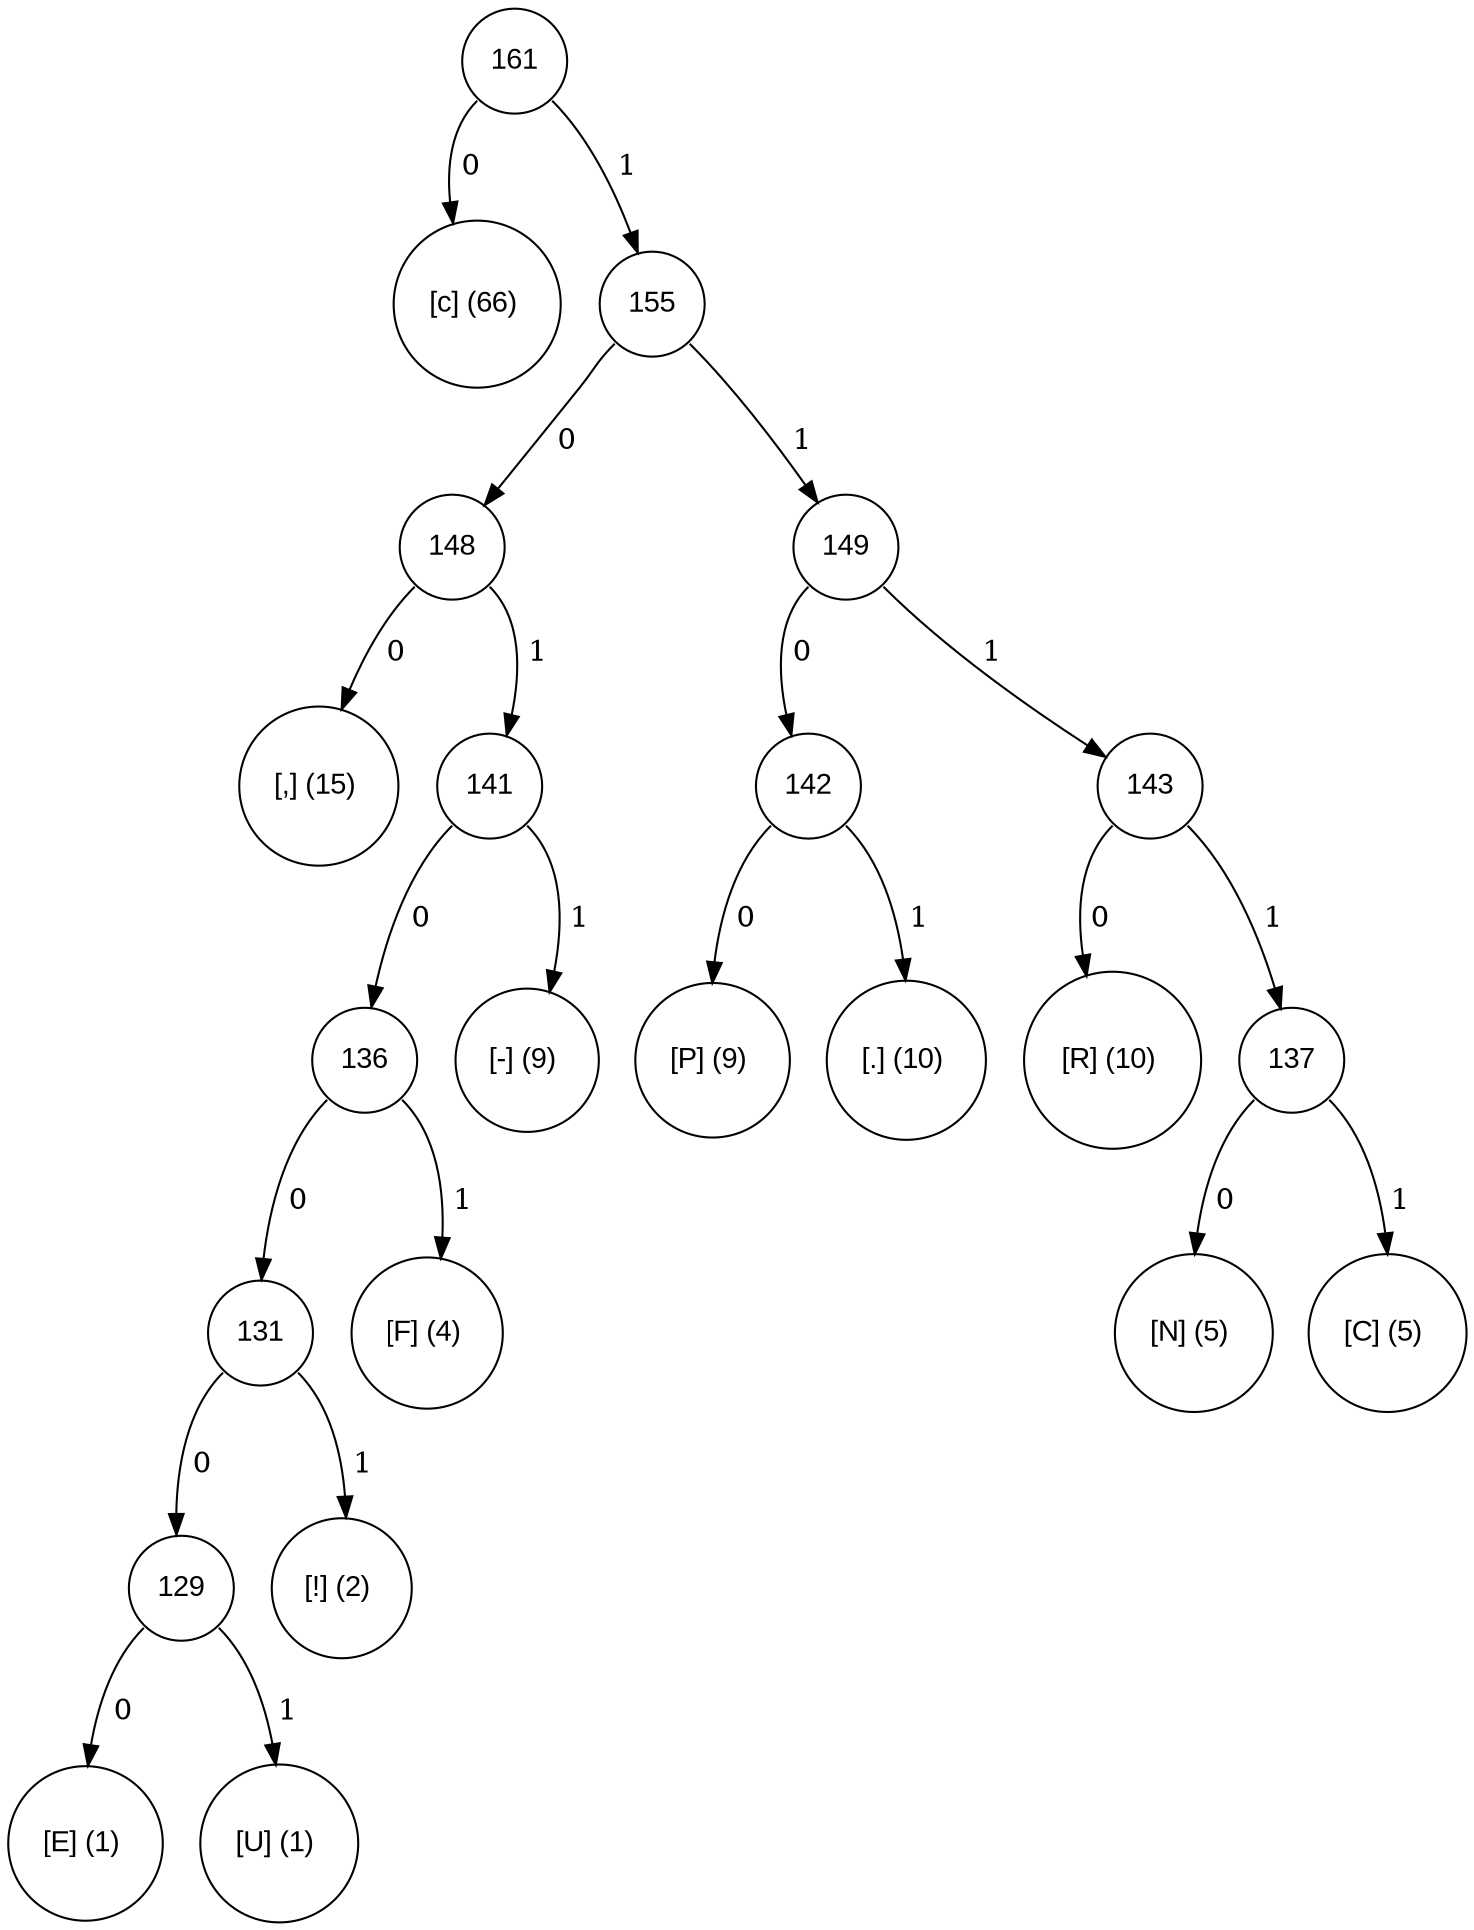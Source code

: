 digraph tree {
	node [fontname="Arial", shape="circle", width=0.5]; 

161:sw -> 99 [label = " 0"]; 
99 [label = "[c] (66) "]; 
161:se -> 155 [label = " 1"]; 
155 [label = "155"]; 
155:sw -> 148 [label = " 0"]; 
148 [label = "148"]; 
148:sw -> 44 [label = " 0"]; 
44 [label = "[,] (15) "]; 
148:se -> 141 [label = " 1"]; 
141 [label = "141"]; 
141:se -> 45 [label = " 1"]; 
45 [label = "[-] (9) "]; 
141:sw -> 136 [label = " 0"]; 
136 [label = "136"]; 
136:se -> 70 [label = " 1"]; 
70 [label = "[F] (4) "]; 
136:sw -> 131 [label = " 0"]; 
131 [label = "131"]; 
131:se -> 33 [label = " 1"]; 
33 [label = "[!] (2) "]; 
131:sw -> 129 [label = " 0"]; 
129 [label = "129"]; 
129:sw -> 69 [label = " 0"]; 
69 [label = "[E] (1) "]; 
129:se -> 85 [label = " 1"]; 
85 [label = "[U] (1) "]; 
155:se -> 149 [label = " 1"]; 
149 [label = "149"]; 
149:sw -> 142 [label = " 0"]; 
142 [label = "142"]; 
142:se -> 46 [label = " 1"]; 
46 [label = "[.] (10) "]; 
142:sw -> 80 [label = " 0"]; 
80 [label = "[P] (9) "]; 
149:se -> 143 [label = " 1"]; 
143 [label = "143"]; 
143:sw -> 82 [label = " 0"]; 
82 [label = "[R] (10) "]; 
143:se -> 137 [label = " 1"]; 
137 [label = "137"]; 
137:se -> 67 [label = " 1"]; 
67 [label = "[C] (5) "]; 
137:sw -> 78 [label = " 0"]; 
78 [label = "[N] (5) "]; 
}
